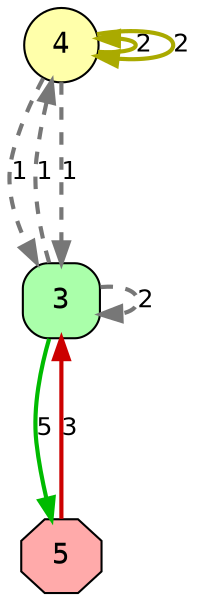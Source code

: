 
digraph{
rankdir=TB
n0 [style="filled,rounded", fontsize=14, fillcolor="#AAFFAA", height=0.5, fontname=Courier, width=0.51, shape=box, label=3];
n1 [fontsize=14, style=filled, width=0.45, shape=circle, fillcolor="#FFFFAA", fontname=Courier, height=0.45, label=4];
n2 [fontsize=14, style=filled, fillcolor="#FFAAAA", height=0, shape=octagon, fontname=Courier, width=0, label=5];



n1 -> n0 [ penwidth=2, constraint=true, style=dashed, fontsize=12, fontname=Helvetica, color="#777777", pensize=5, minlen=2, label=1 ];

n1 -> n1 [ penwidth=2, color="#AAAA00", fontsize=12, dir=back, fontname=Helvetica, pensize=5, minlen=2, label=2 ];

n2 -> n0 [ penwidth=2, fontsize=12, fontname=Helvetica, color="#CC0000", pensize=5, minlen=2, label=3 ];

n1 -> n1 [ penwidth=2, color="#AAAA00", fontsize=12, fontname=Helvetica, pensize=5, minlen=2, label=2 ];

n0 -> n1 [ penwidth=2, constraint=false, style=dashed, fontsize=12, fontname=Helvetica, color="#777777", pensize=5, minlen=2, label=1 ];

n0 -> n0 [ penwidth=2, constraint=false, style=dashed, fontsize=12, fontname=Helvetica, color="#777777", pensize=5, minlen=2, label=2 ];

n1 -> n0 [ penwidth=2, constraint=false, style=dashed, fontsize=12, fontname=Helvetica, color="#777777", pensize=5, minlen=2, label=1 ];

n0 -> n2 [ penwidth=2, fontsize=12, fontname=Helvetica, color="#00BB00", pensize=5, minlen=2, label=5 ];

}
            